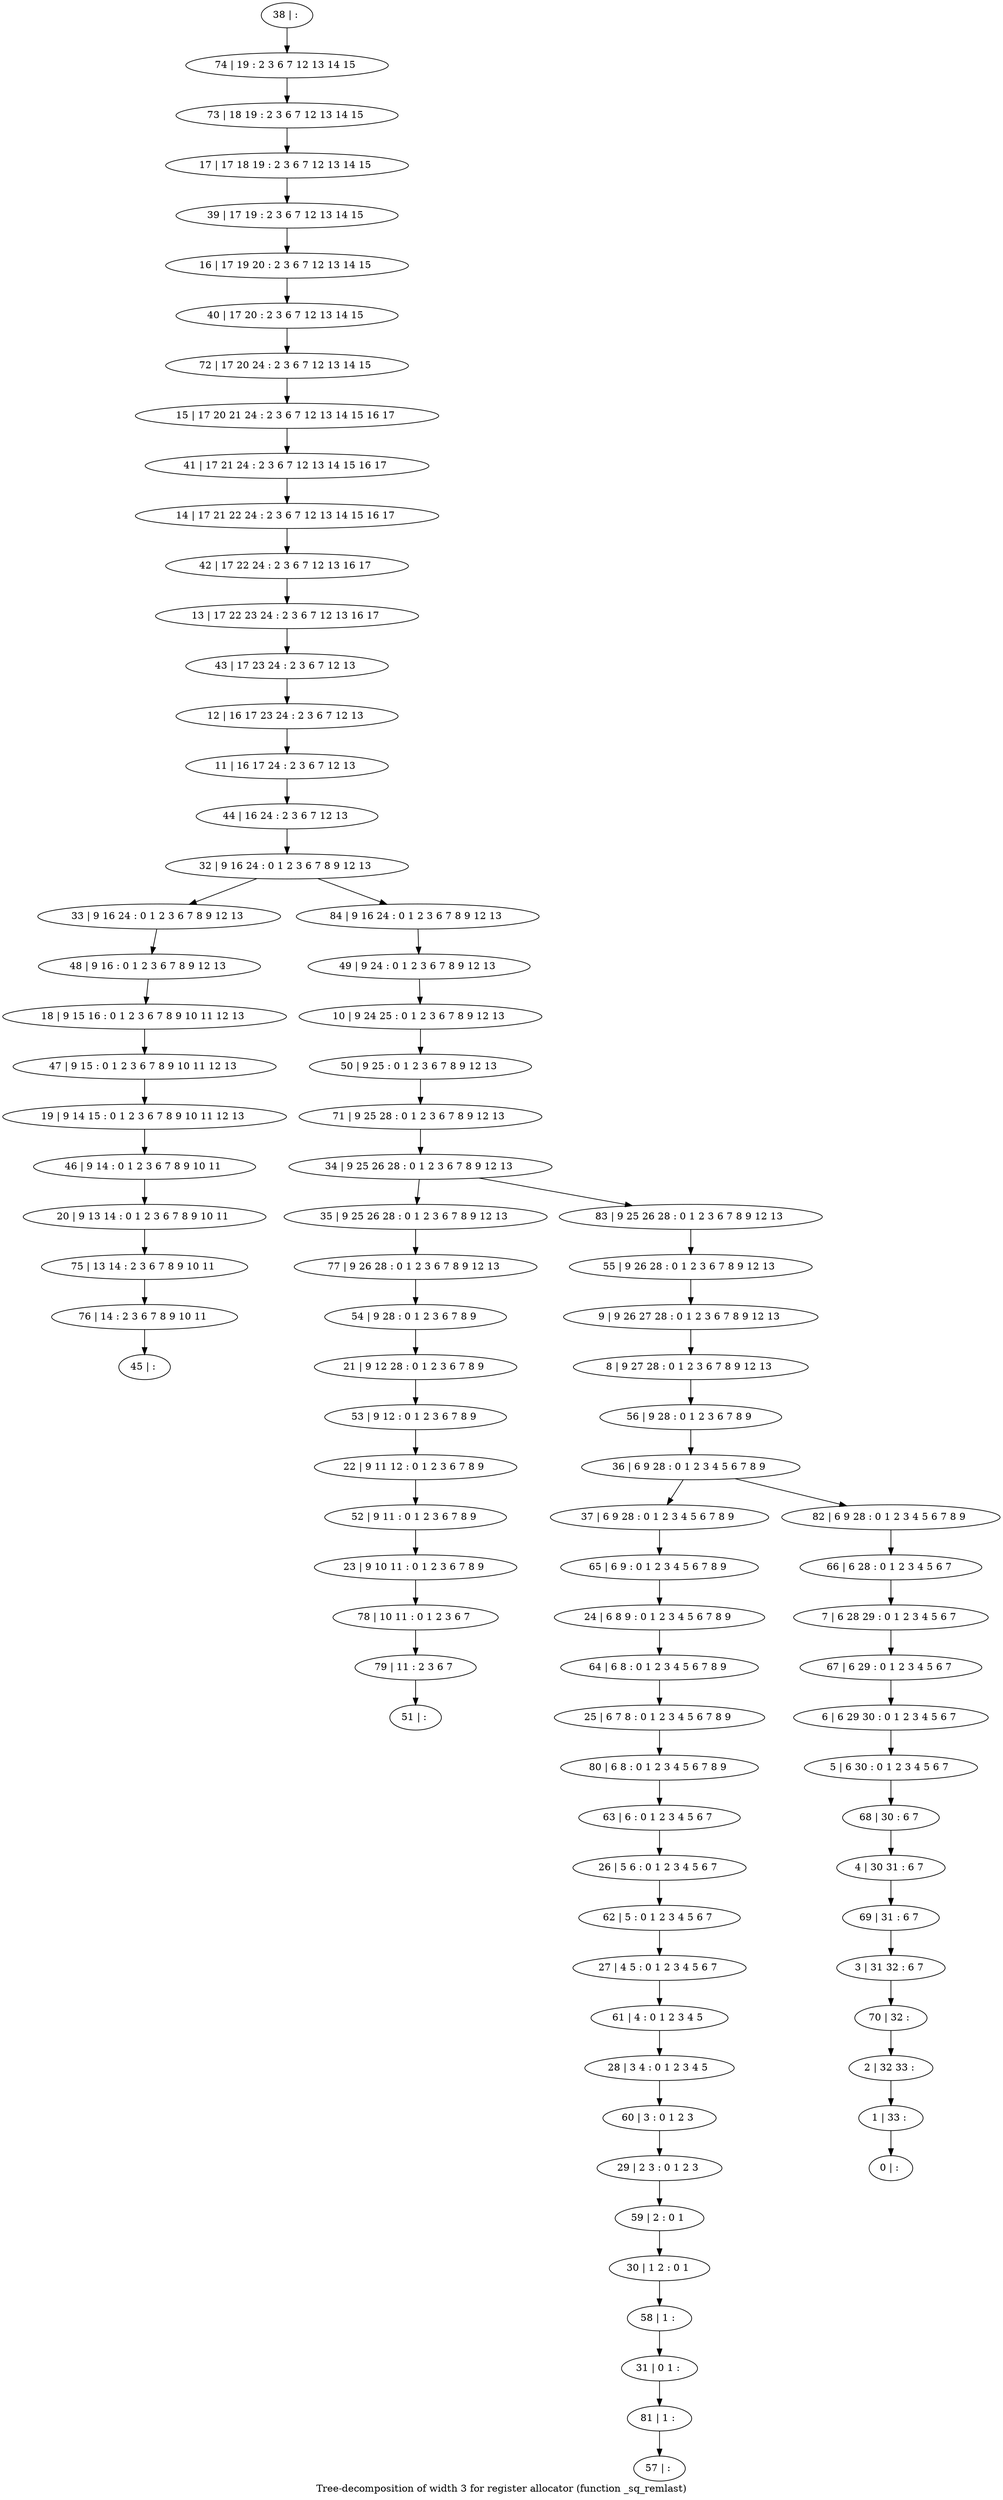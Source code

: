 digraph G {
graph [label="Tree-decomposition of width 3 for register allocator (function _sq_remlast)"]
0[label="0 | : "];
1[label="1 | 33 : "];
2[label="2 | 32 33 : "];
3[label="3 | 31 32 : 6 7 "];
4[label="4 | 30 31 : 6 7 "];
5[label="5 | 6 30 : 0 1 2 3 4 5 6 7 "];
6[label="6 | 6 29 30 : 0 1 2 3 4 5 6 7 "];
7[label="7 | 6 28 29 : 0 1 2 3 4 5 6 7 "];
8[label="8 | 9 27 28 : 0 1 2 3 6 7 8 9 12 13 "];
9[label="9 | 9 26 27 28 : 0 1 2 3 6 7 8 9 12 13 "];
10[label="10 | 9 24 25 : 0 1 2 3 6 7 8 9 12 13 "];
11[label="11 | 16 17 24 : 2 3 6 7 12 13 "];
12[label="12 | 16 17 23 24 : 2 3 6 7 12 13 "];
13[label="13 | 17 22 23 24 : 2 3 6 7 12 13 16 17 "];
14[label="14 | 17 21 22 24 : 2 3 6 7 12 13 14 15 16 17 "];
15[label="15 | 17 20 21 24 : 2 3 6 7 12 13 14 15 16 17 "];
16[label="16 | 17 19 20 : 2 3 6 7 12 13 14 15 "];
17[label="17 | 17 18 19 : 2 3 6 7 12 13 14 15 "];
18[label="18 | 9 15 16 : 0 1 2 3 6 7 8 9 10 11 12 13 "];
19[label="19 | 9 14 15 : 0 1 2 3 6 7 8 9 10 11 12 13 "];
20[label="20 | 9 13 14 : 0 1 2 3 6 7 8 9 10 11 "];
21[label="21 | 9 12 28 : 0 1 2 3 6 7 8 9 "];
22[label="22 | 9 11 12 : 0 1 2 3 6 7 8 9 "];
23[label="23 | 9 10 11 : 0 1 2 3 6 7 8 9 "];
24[label="24 | 6 8 9 : 0 1 2 3 4 5 6 7 8 9 "];
25[label="25 | 6 7 8 : 0 1 2 3 4 5 6 7 8 9 "];
26[label="26 | 5 6 : 0 1 2 3 4 5 6 7 "];
27[label="27 | 4 5 : 0 1 2 3 4 5 6 7 "];
28[label="28 | 3 4 : 0 1 2 3 4 5 "];
29[label="29 | 2 3 : 0 1 2 3 "];
30[label="30 | 1 2 : 0 1 "];
31[label="31 | 0 1 : "];
32[label="32 | 9 16 24 : 0 1 2 3 6 7 8 9 12 13 "];
33[label="33 | 9 16 24 : 0 1 2 3 6 7 8 9 12 13 "];
34[label="34 | 9 25 26 28 : 0 1 2 3 6 7 8 9 12 13 "];
35[label="35 | 9 25 26 28 : 0 1 2 3 6 7 8 9 12 13 "];
36[label="36 | 6 9 28 : 0 1 2 3 4 5 6 7 8 9 "];
37[label="37 | 6 9 28 : 0 1 2 3 4 5 6 7 8 9 "];
38[label="38 | : "];
39[label="39 | 17 19 : 2 3 6 7 12 13 14 15 "];
40[label="40 | 17 20 : 2 3 6 7 12 13 14 15 "];
41[label="41 | 17 21 24 : 2 3 6 7 12 13 14 15 16 17 "];
42[label="42 | 17 22 24 : 2 3 6 7 12 13 16 17 "];
43[label="43 | 17 23 24 : 2 3 6 7 12 13 "];
44[label="44 | 16 24 : 2 3 6 7 12 13 "];
45[label="45 | : "];
46[label="46 | 9 14 : 0 1 2 3 6 7 8 9 10 11 "];
47[label="47 | 9 15 : 0 1 2 3 6 7 8 9 10 11 12 13 "];
48[label="48 | 9 16 : 0 1 2 3 6 7 8 9 12 13 "];
49[label="49 | 9 24 : 0 1 2 3 6 7 8 9 12 13 "];
50[label="50 | 9 25 : 0 1 2 3 6 7 8 9 12 13 "];
51[label="51 | : "];
52[label="52 | 9 11 : 0 1 2 3 6 7 8 9 "];
53[label="53 | 9 12 : 0 1 2 3 6 7 8 9 "];
54[label="54 | 9 28 : 0 1 2 3 6 7 8 9 "];
55[label="55 | 9 26 28 : 0 1 2 3 6 7 8 9 12 13 "];
56[label="56 | 9 28 : 0 1 2 3 6 7 8 9 "];
57[label="57 | : "];
58[label="58 | 1 : "];
59[label="59 | 2 : 0 1 "];
60[label="60 | 3 : 0 1 2 3 "];
61[label="61 | 4 : 0 1 2 3 4 5 "];
62[label="62 | 5 : 0 1 2 3 4 5 6 7 "];
63[label="63 | 6 : 0 1 2 3 4 5 6 7 "];
64[label="64 | 6 8 : 0 1 2 3 4 5 6 7 8 9 "];
65[label="65 | 6 9 : 0 1 2 3 4 5 6 7 8 9 "];
66[label="66 | 6 28 : 0 1 2 3 4 5 6 7 "];
67[label="67 | 6 29 : 0 1 2 3 4 5 6 7 "];
68[label="68 | 30 : 6 7 "];
69[label="69 | 31 : 6 7 "];
70[label="70 | 32 : "];
71[label="71 | 9 25 28 : 0 1 2 3 6 7 8 9 12 13 "];
72[label="72 | 17 20 24 : 2 3 6 7 12 13 14 15 "];
73[label="73 | 18 19 : 2 3 6 7 12 13 14 15 "];
74[label="74 | 19 : 2 3 6 7 12 13 14 15 "];
75[label="75 | 13 14 : 2 3 6 7 8 9 10 11 "];
76[label="76 | 14 : 2 3 6 7 8 9 10 11 "];
77[label="77 | 9 26 28 : 0 1 2 3 6 7 8 9 12 13 "];
78[label="78 | 10 11 : 0 1 2 3 6 7 "];
79[label="79 | 11 : 2 3 6 7 "];
80[label="80 | 6 8 : 0 1 2 3 4 5 6 7 8 9 "];
81[label="81 | 1 : "];
82[label="82 | 6 9 28 : 0 1 2 3 4 5 6 7 8 9 "];
83[label="83 | 9 25 26 28 : 0 1 2 3 6 7 8 9 12 13 "];
84[label="84 | 9 16 24 : 0 1 2 3 6 7 8 9 12 13 "];
46->20 ;
19->46 ;
47->19 ;
18->47 ;
48->18 ;
33->48 ;
52->23 ;
22->52 ;
53->22 ;
21->53 ;
54->21 ;
58->31 ;
30->58 ;
59->30 ;
29->59 ;
60->29 ;
28->60 ;
61->28 ;
27->61 ;
62->27 ;
26->62 ;
63->26 ;
64->25 ;
24->64 ;
65->24 ;
37->65 ;
20->75 ;
76->45 ;
75->76 ;
77->54 ;
35->77 ;
23->78 ;
79->51 ;
78->79 ;
80->63 ;
25->80 ;
81->57 ;
31->81 ;
38->74 ;
74->73 ;
73->17 ;
17->39 ;
39->16 ;
16->40 ;
40->72 ;
72->15 ;
15->41 ;
41->14 ;
14->42 ;
42->13 ;
13->43 ;
43->12 ;
12->11 ;
11->44 ;
44->32 ;
49->10 ;
10->50 ;
50->71 ;
71->34 ;
55->9 ;
9->8 ;
8->56 ;
56->36 ;
66->7 ;
7->67 ;
67->6 ;
6->5 ;
5->68 ;
68->4 ;
4->69 ;
69->3 ;
3->70 ;
70->2 ;
2->1 ;
1->0 ;
82->66 ;
83->55 ;
84->49 ;
36->37 ;
36->82 ;
34->35 ;
34->83 ;
32->33 ;
32->84 ;
}

